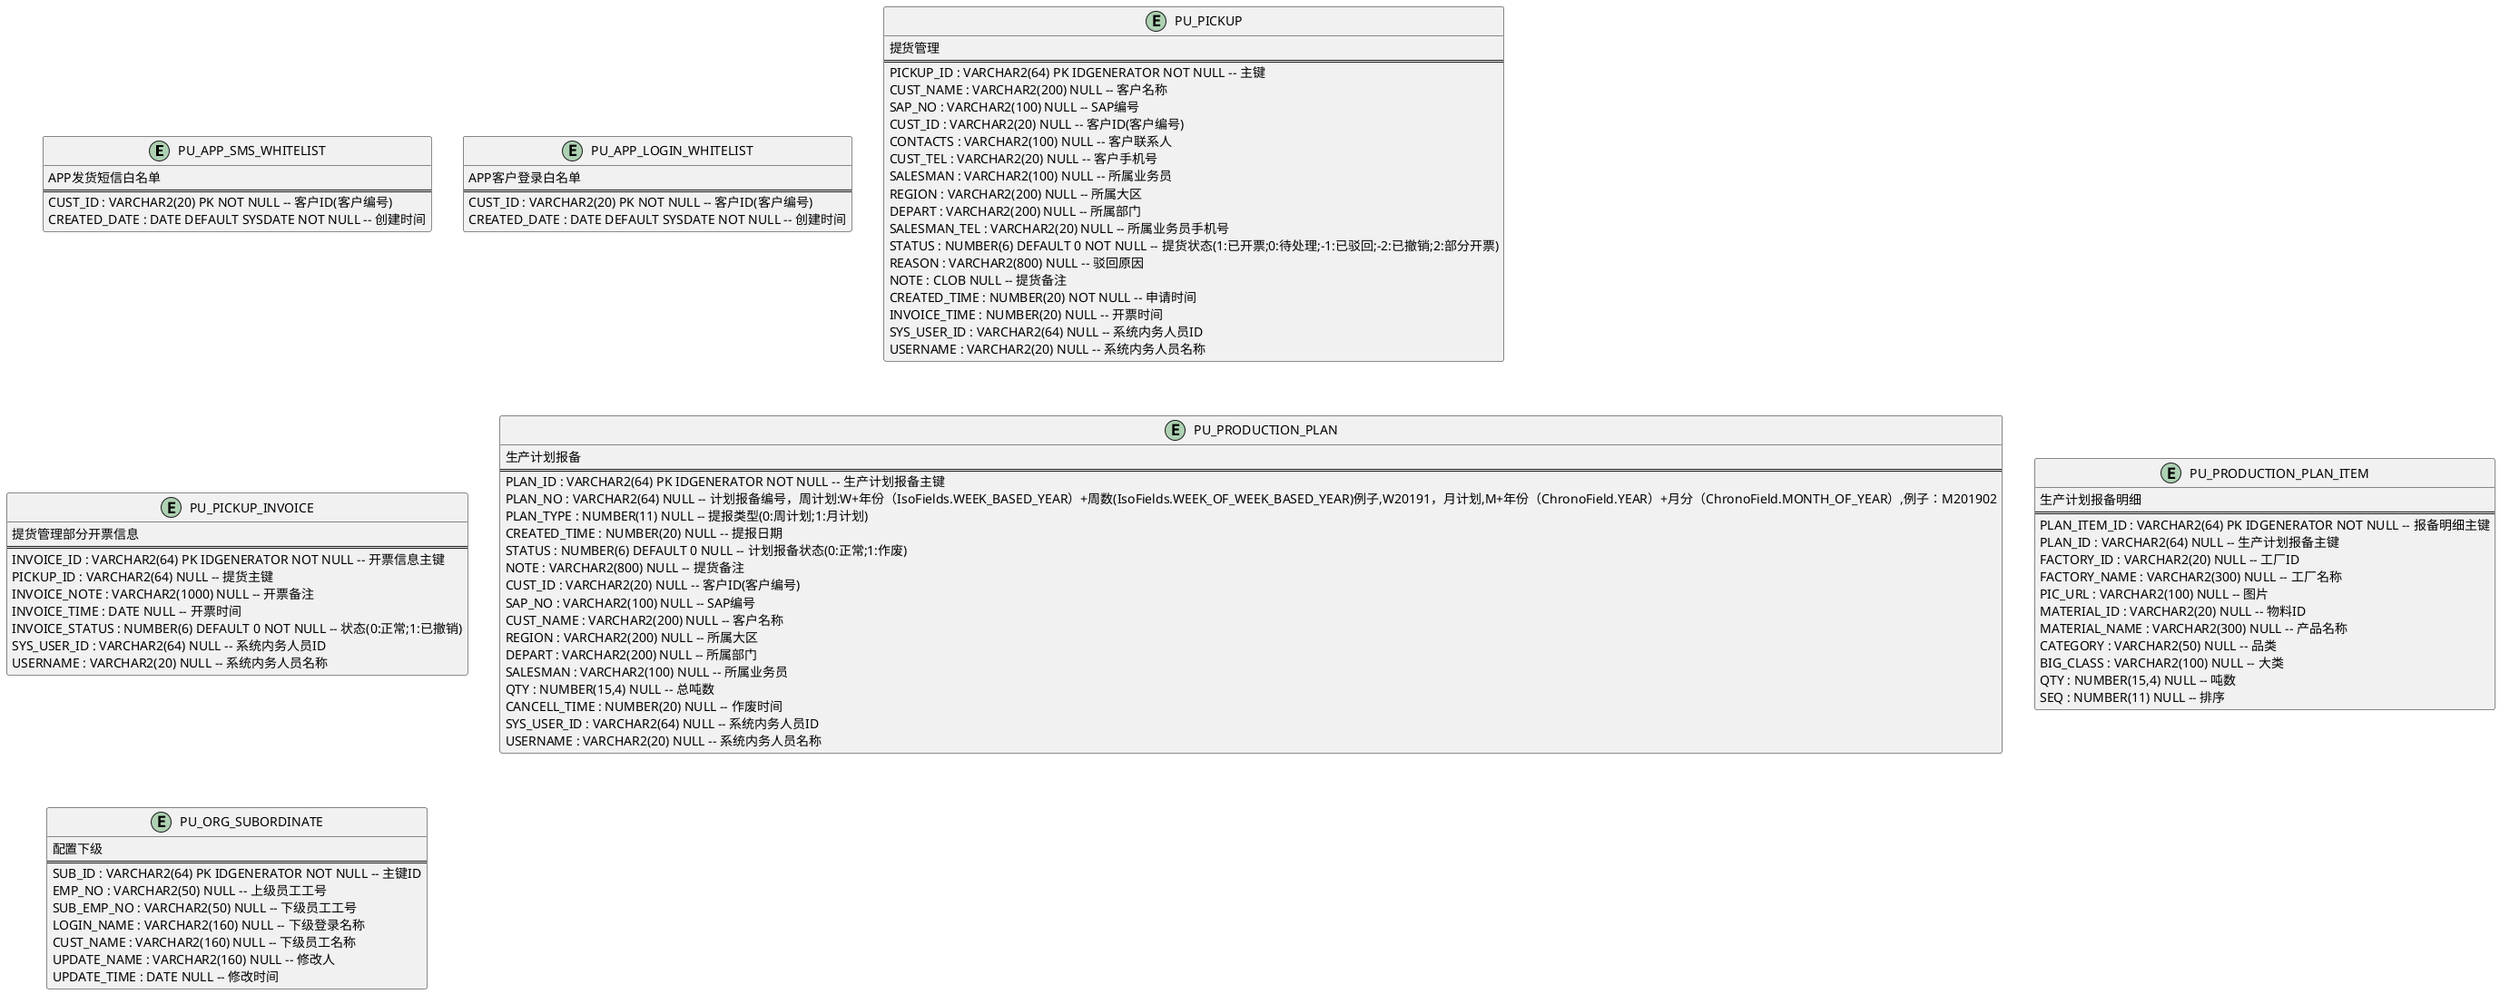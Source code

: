 PK
FK
UNIQUE
INDEX
IDGENERATOR
SEQUENCE

@startuml 业务

entity PU_APP_SMS_WHITELIST {
    APP发货短信白名单
    ==
    CUST_ID : VARCHAR2(20) PK NOT NULL -- 客户ID(客户编号)
    CREATED_DATE : DATE DEFAULT SYSDATE NOT NULL -- 创建时间
}

entity PU_APP_LOGIN_WHITELIST {
    APP客户登录白名单
    ==
    CUST_ID : VARCHAR2(20) PK NOT NULL -- 客户ID(客户编号)
    CREATED_DATE : DATE DEFAULT SYSDATE NOT NULL -- 创建时间
}

entity PU_PICKUP {
    提货管理
    ==
    PICKUP_ID : VARCHAR2(64) PK IDGENERATOR NOT NULL -- 主键
    CUST_NAME : VARCHAR2(200) NULL -- 客户名称
    SAP_NO : VARCHAR2(100) NULL -- SAP编号
    CUST_ID : VARCHAR2(20) NULL -- 客户ID(客户编号)
    CONTACTS : VARCHAR2(100) NULL -- 客户联系人
    CUST_TEL : VARCHAR2(20) NULL -- 客户手机号
    SALESMAN : VARCHAR2(100) NULL -- 所属业务员
    REGION : VARCHAR2(200) NULL -- 所属大区
    DEPART : VARCHAR2(200) NULL -- 所属部门
    SALESMAN_TEL : VARCHAR2(20) NULL -- 所属业务员手机号
    STATUS : NUMBER(6) DEFAULT 0 NOT NULL -- 提货状态(1:已开票;0:待处理;-1:已驳回;-2:已撤销;2:部分开票)
    REASON : VARCHAR2(800) NULL -- 驳回原因
    NOTE : CLOB NULL -- 提货备注
    CREATED_TIME : NUMBER(20) NOT NULL -- 申请时间
    INVOICE_TIME : NUMBER(20) NULL -- 开票时间
    SYS_USER_ID : VARCHAR2(64) NULL -- 系统内务人员ID
    USERNAME : VARCHAR2(20) NULL -- 系统内务人员名称
}

entity PU_PICKUP_INVOICE {
    提货管理部分开票信息
    ==
    INVOICE_ID : VARCHAR2(64) PK IDGENERATOR NOT NULL -- 开票信息主键
    PICKUP_ID : VARCHAR2(64) NULL -- 提货主键
    INVOICE_NOTE : VARCHAR2(1000) NULL -- 开票备注
    INVOICE_TIME : DATE NULL -- 开票时间
    INVOICE_STATUS : NUMBER(6) DEFAULT 0 NOT NULL -- 状态(0:正常;1:已撤销)
    SYS_USER_ID : VARCHAR2(64) NULL -- 系统内务人员ID
    USERNAME : VARCHAR2(20) NULL -- 系统内务人员名称
}

entity PU_PRODUCTION_PLAN {
    生产计划报备
    ==
    PLAN_ID : VARCHAR2(64) PK IDGENERATOR NOT NULL -- 生产计划报备主键
    PLAN_NO : VARCHAR2(64) NULL -- 计划报备编号，周计划:W+年份（IsoFields.WEEK_BASED_YEAR）+周数(IsoFields.WEEK_OF_WEEK_BASED_YEAR)例子,W20191，月计划,M+年份（ChronoField.YEAR）+月分（ChronoField.MONTH_OF_YEAR）,例子：M201902
    PLAN_TYPE : NUMBER(11) NULL -- 提报类型(0:周计划;1:月计划)
    CREATED_TIME : NUMBER(20) NULL -- 提报日期
    STATUS : NUMBER(6) DEFAULT 0 NULL -- 计划报备状态(0:正常;1:作废)
    NOTE : VARCHAR2(800) NULL -- 提货备注
    CUST_ID : VARCHAR2(20) NULL -- 客户ID(客户编号)
    SAP_NO : VARCHAR2(100) NULL -- SAP编号
    CUST_NAME : VARCHAR2(200) NULL -- 客户名称
    REGION : VARCHAR2(200) NULL -- 所属大区
    DEPART : VARCHAR2(200) NULL -- 所属部门
    SALESMAN : VARCHAR2(100) NULL -- 所属业务员
    QTY : NUMBER(15,4) NULL -- 总吨数
    CANCELL_TIME : NUMBER(20) NULL -- 作废时间
    SYS_USER_ID : VARCHAR2(64) NULL -- 系统内务人员ID
    USERNAME : VARCHAR2(20) NULL -- 系统内务人员名称
}

entity PU_PRODUCTION_PLAN_ITEM {
    生产计划报备明细
    ==
    PLAN_ITEM_ID : VARCHAR2(64) PK IDGENERATOR NOT NULL -- 报备明细主键
    PLAN_ID : VARCHAR2(64) NULL -- 生产计划报备主键
    FACTORY_ID : VARCHAR2(20) NULL -- 工厂ID
    FACTORY_NAME : VARCHAR2(300) NULL -- 工厂名称
    PIC_URL : VARCHAR2(100) NULL -- 图片
    MATERIAL_ID : VARCHAR2(20) NULL -- 物料ID
    MATERIAL_NAME : VARCHAR2(300) NULL -- 产品名称
    CATEGORY : VARCHAR2(50) NULL -- 品类
    BIG_CLASS : VARCHAR2(100) NULL -- 大类
    QTY : NUMBER(15,4) NULL -- 吨数
    SEQ : NUMBER(11) NULL -- 排序
}

entity PU_ORG_SUBORDINATE {
    配置下级
    ==
    SUB_ID : VARCHAR2(64) PK IDGENERATOR NOT NULL -- 主键ID
    EMP_NO : VARCHAR2(50) NULL -- 上级员工工号
    SUB_EMP_NO : VARCHAR2(50) NULL -- 下级员工工号
    LOGIN_NAME : VARCHAR2(160) NULL -- 下级登录名称
    CUST_NAME : VARCHAR2(160) NULL -- 下级员工名称
    UPDATE_NAME : VARCHAR2(160) NULL -- 修改人
    UPDATE_TIME : DATE NULL -- 修改时间
    'UNIQUE EMP_NO,SUB_EMP_NO
}

@enduml